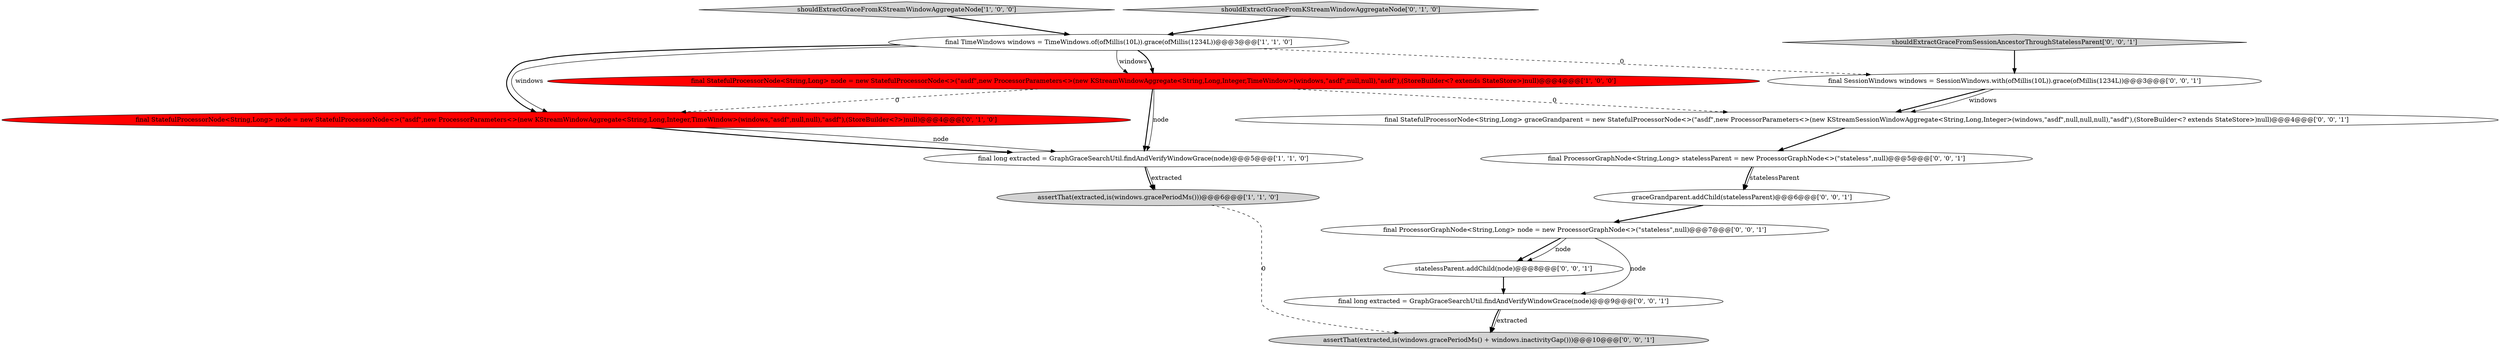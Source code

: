 digraph {
5 [style = filled, label = "final StatefulProcessorNode<String,Long> node = new StatefulProcessorNode<>(\"asdf\",new ProcessorParameters<>(new KStreamWindowAggregate<String,Long,Integer,TimeWindow>(windows,\"asdf\",null,null),\"asdf\"),(StoreBuilder<?>)null)@@@4@@@['0', '1', '0']", fillcolor = red, shape = ellipse image = "AAA1AAABBB2BBB"];
8 [style = filled, label = "final ProcessorGraphNode<String,Long> node = new ProcessorGraphNode<>(\"stateless\",null)@@@7@@@['0', '0', '1']", fillcolor = white, shape = ellipse image = "AAA0AAABBB3BBB"];
2 [style = filled, label = "shouldExtractGraceFromKStreamWindowAggregateNode['1', '0', '0']", fillcolor = lightgray, shape = diamond image = "AAA0AAABBB1BBB"];
7 [style = filled, label = "final SessionWindows windows = SessionWindows.with(ofMillis(10L)).grace(ofMillis(1234L))@@@3@@@['0', '0', '1']", fillcolor = white, shape = ellipse image = "AAA0AAABBB3BBB"];
15 [style = filled, label = "statelessParent.addChild(node)@@@8@@@['0', '0', '1']", fillcolor = white, shape = ellipse image = "AAA0AAABBB3BBB"];
6 [style = filled, label = "shouldExtractGraceFromKStreamWindowAggregateNode['0', '1', '0']", fillcolor = lightgray, shape = diamond image = "AAA0AAABBB2BBB"];
11 [style = filled, label = "final ProcessorGraphNode<String,Long> statelessParent = new ProcessorGraphNode<>(\"stateless\",null)@@@5@@@['0', '0', '1']", fillcolor = white, shape = ellipse image = "AAA0AAABBB3BBB"];
12 [style = filled, label = "assertThat(extracted,is(windows.gracePeriodMs() + windows.inactivityGap()))@@@10@@@['0', '0', '1']", fillcolor = lightgray, shape = ellipse image = "AAA0AAABBB3BBB"];
14 [style = filled, label = "final StatefulProcessorNode<String,Long> graceGrandparent = new StatefulProcessorNode<>(\"asdf\",new ProcessorParameters<>(new KStreamSessionWindowAggregate<String,Long,Integer>(windows,\"asdf\",null,null,null),\"asdf\"),(StoreBuilder<? extends StateStore>)null)@@@4@@@['0', '0', '1']", fillcolor = white, shape = ellipse image = "AAA0AAABBB3BBB"];
9 [style = filled, label = "final long extracted = GraphGraceSearchUtil.findAndVerifyWindowGrace(node)@@@9@@@['0', '0', '1']", fillcolor = white, shape = ellipse image = "AAA0AAABBB3BBB"];
13 [style = filled, label = "graceGrandparent.addChild(statelessParent)@@@6@@@['0', '0', '1']", fillcolor = white, shape = ellipse image = "AAA0AAABBB3BBB"];
1 [style = filled, label = "final StatefulProcessorNode<String,Long> node = new StatefulProcessorNode<>(\"asdf\",new ProcessorParameters<>(new KStreamWindowAggregate<String,Long,Integer,TimeWindow>(windows,\"asdf\",null,null),\"asdf\"),(StoreBuilder<? extends StateStore>)null)@@@4@@@['1', '0', '0']", fillcolor = red, shape = ellipse image = "AAA1AAABBB1BBB"];
3 [style = filled, label = "assertThat(extracted,is(windows.gracePeriodMs()))@@@6@@@['1', '1', '0']", fillcolor = lightgray, shape = ellipse image = "AAA0AAABBB1BBB"];
4 [style = filled, label = "final TimeWindows windows = TimeWindows.of(ofMillis(10L)).grace(ofMillis(1234L))@@@3@@@['1', '1', '0']", fillcolor = white, shape = ellipse image = "AAA0AAABBB1BBB"];
0 [style = filled, label = "final long extracted = GraphGraceSearchUtil.findAndVerifyWindowGrace(node)@@@5@@@['1', '1', '0']", fillcolor = white, shape = ellipse image = "AAA0AAABBB1BBB"];
10 [style = filled, label = "shouldExtractGraceFromSessionAncestorThroughStatelessParent['0', '0', '1']", fillcolor = lightgray, shape = diamond image = "AAA0AAABBB3BBB"];
0->3 [style = bold, label=""];
1->5 [style = dashed, label="0"];
8->15 [style = bold, label=""];
8->15 [style = solid, label="node"];
1->14 [style = dashed, label="0"];
5->0 [style = solid, label="node"];
1->0 [style = solid, label="node"];
1->0 [style = bold, label=""];
9->12 [style = solid, label="extracted"];
4->1 [style = solid, label="windows"];
0->3 [style = solid, label="extracted"];
4->5 [style = solid, label="windows"];
2->4 [style = bold, label=""];
10->7 [style = bold, label=""];
7->14 [style = bold, label=""];
8->9 [style = solid, label="node"];
6->4 [style = bold, label=""];
3->12 [style = dashed, label="0"];
5->0 [style = bold, label=""];
7->14 [style = solid, label="windows"];
15->9 [style = bold, label=""];
4->7 [style = dashed, label="0"];
11->13 [style = bold, label=""];
4->1 [style = bold, label=""];
9->12 [style = bold, label=""];
13->8 [style = bold, label=""];
14->11 [style = bold, label=""];
4->5 [style = bold, label=""];
11->13 [style = solid, label="statelessParent"];
}
